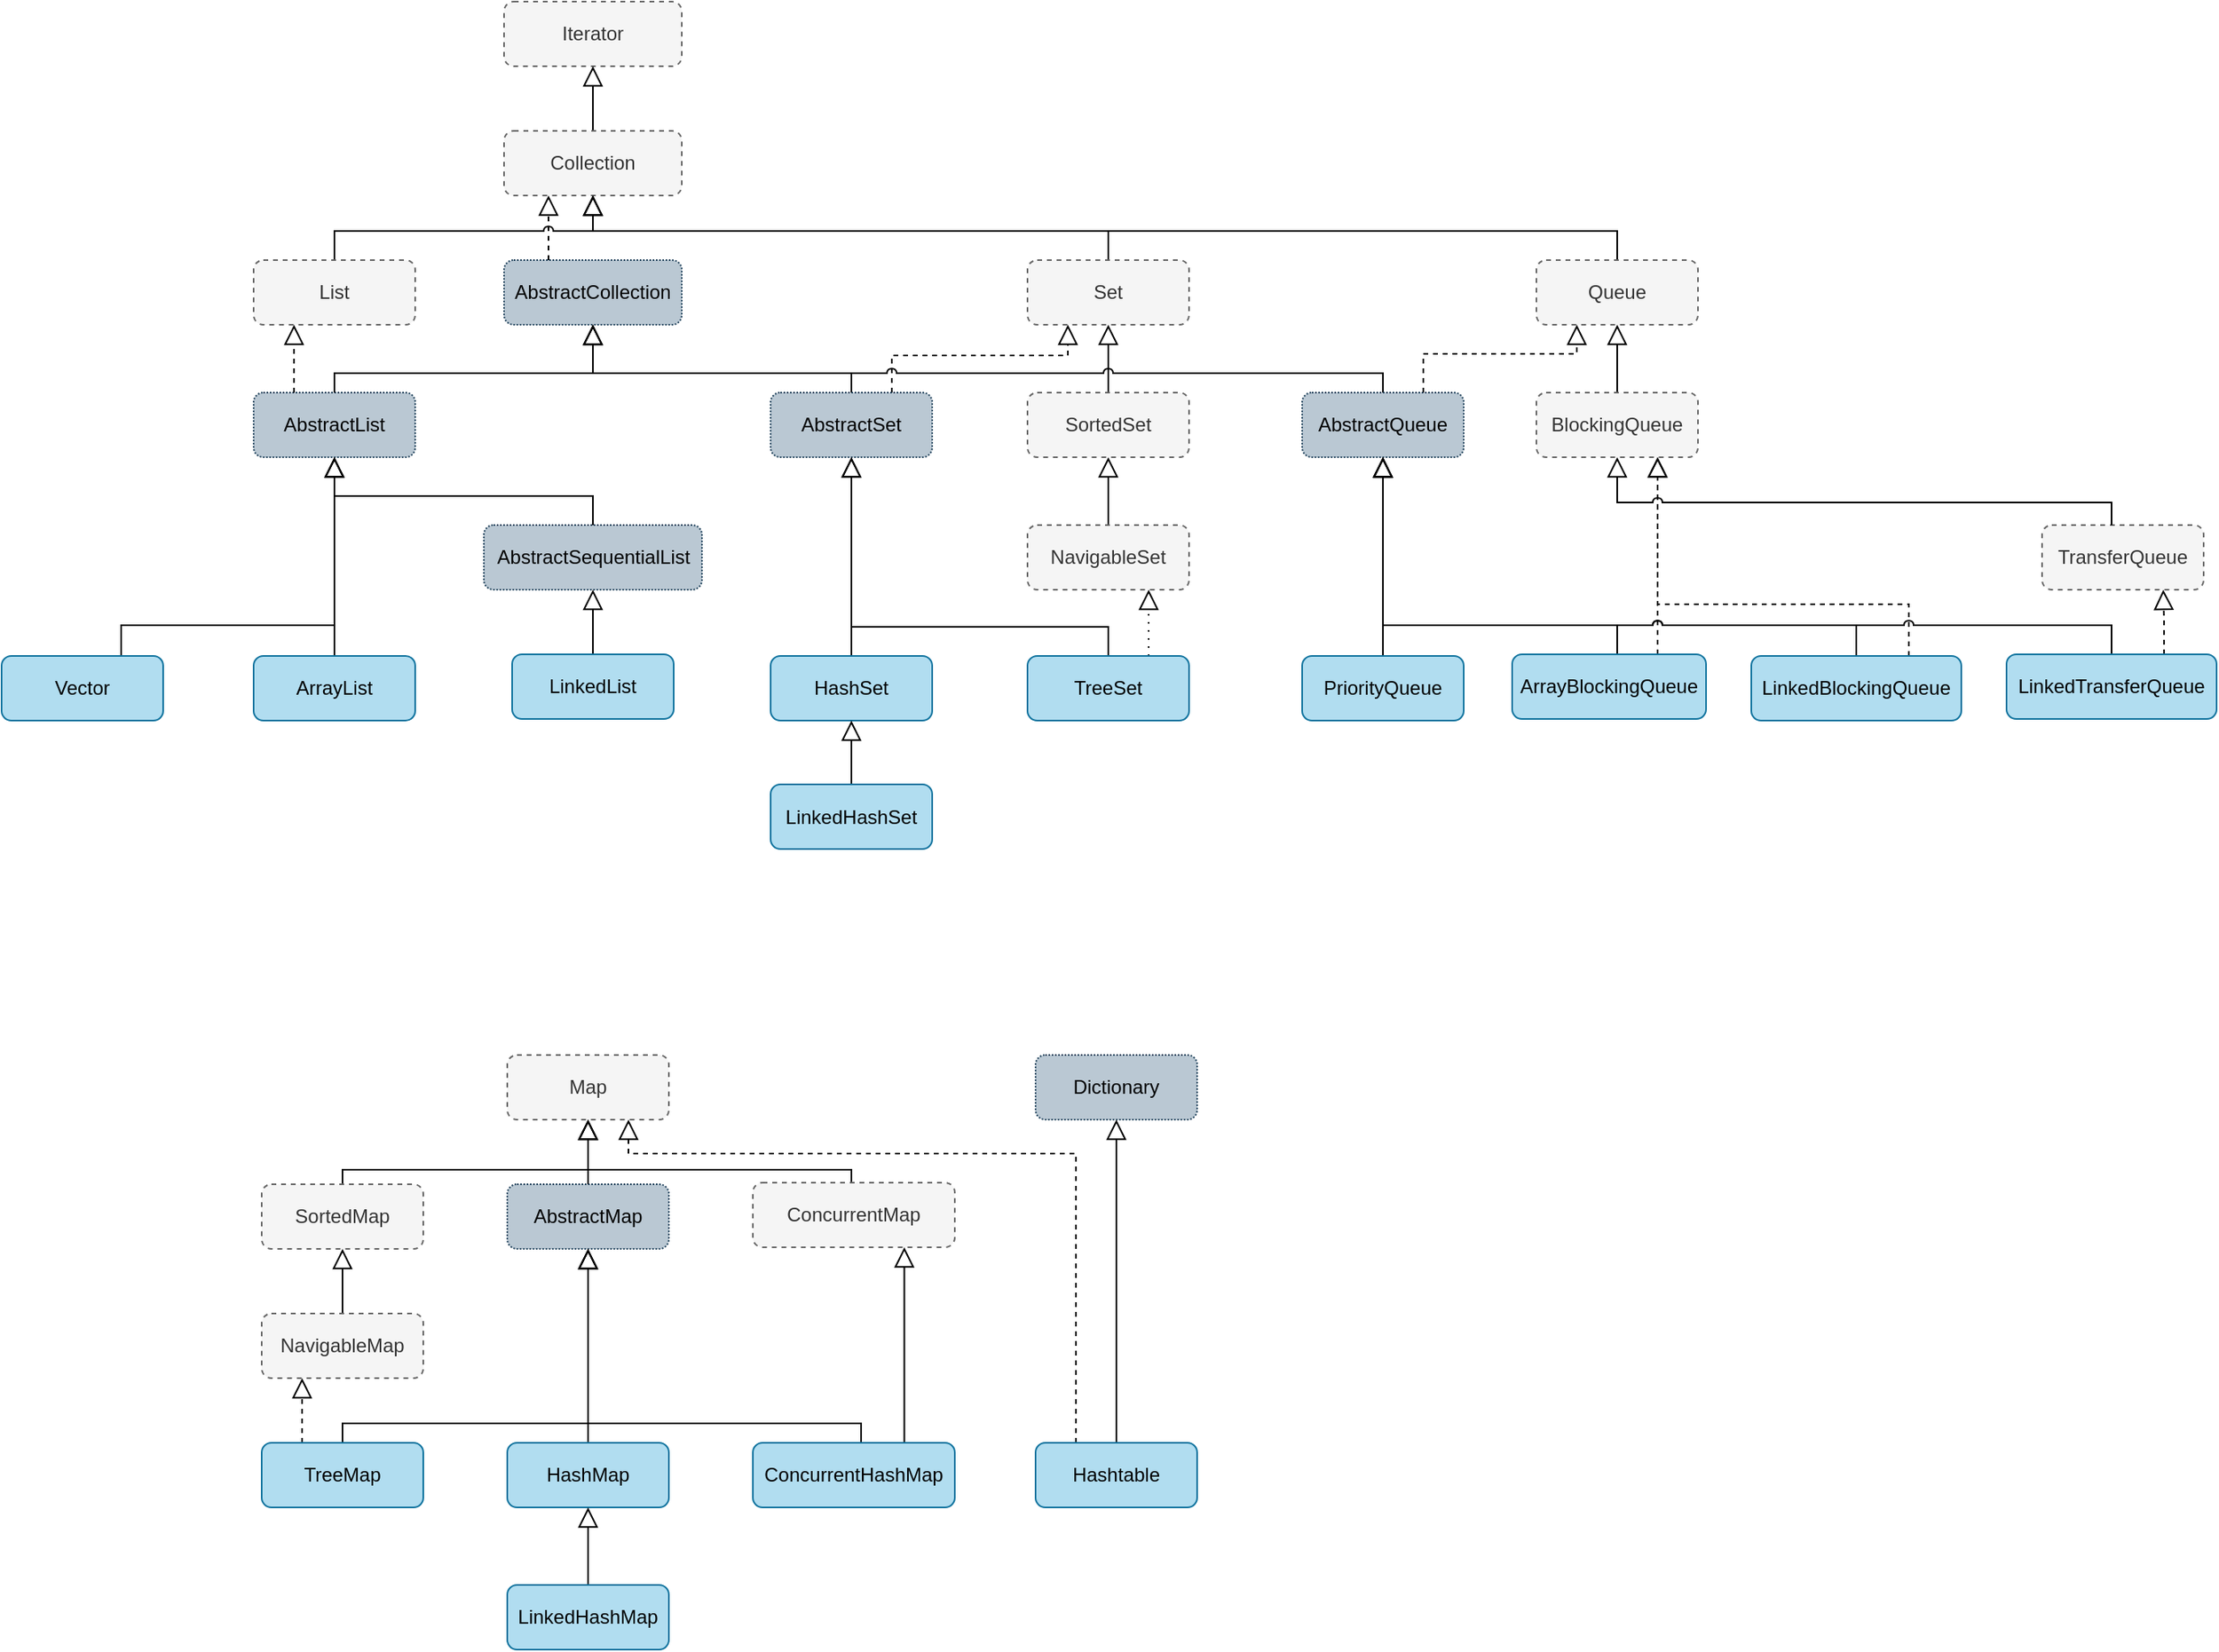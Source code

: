 <mxfile version="20.8.22" type="github">
  <diagram name="第 1 页" id="btOSOCXCpxRk6QB-mOOm">
    <mxGraphModel dx="1290" dy="686" grid="0" gridSize="10" guides="0" tooltips="1" connect="1" arrows="1" fold="1" page="1" pageScale="1" pageWidth="827" pageHeight="1169" math="0" shadow="0">
      <root>
        <mxCell id="0" />
        <mxCell id="1" parent="0" />
        <mxCell id="vpoYyikJadlHoc9wZ7eo-48" style="edgeStyle=orthogonalEdgeStyle;rounded=0;jumpStyle=arc;orthogonalLoop=1;jettySize=auto;html=1;exitX=0.75;exitY=0;exitDx=0;exitDy=0;entryX=0.75;entryY=1;entryDx=0;entryDy=0;endArrow=block;endFill=0;endSize=10;dashed=1;" parent="1" source="vpoYyikJadlHoc9wZ7eo-49" target="vpoYyikJadlHoc9wZ7eo-46" edge="1">
          <mxGeometry relative="1" as="geometry">
            <Array as="points">
              <mxPoint x="1195" y="453" />
              <mxPoint x="1039" y="453" />
            </Array>
          </mxGeometry>
        </mxCell>
        <mxCell id="vpoYyikJadlHoc9wZ7eo-1" style="edgeStyle=orthogonalEdgeStyle;rounded=0;orthogonalLoop=1;jettySize=auto;html=1;exitX=0.25;exitY=0;exitDx=0;exitDy=0;entryX=0.25;entryY=1;entryDx=0;entryDy=0;dashed=1;strokeWidth=1;startArrow=none;startFill=0;endArrow=block;endFill=0;startSize=10;endSize=10;" parent="1" source="vpoYyikJadlHoc9wZ7eo-14" target="vpoYyikJadlHoc9wZ7eo-5" edge="1">
          <mxGeometry relative="1" as="geometry" />
        </mxCell>
        <mxCell id="vpoYyikJadlHoc9wZ7eo-2" style="edgeStyle=orthogonalEdgeStyle;rounded=0;orthogonalLoop=1;jettySize=auto;html=1;exitX=0.75;exitY=0;exitDx=0;exitDy=0;endArrow=block;endFill=0;endSize=10;dashed=1;entryX=0.25;entryY=1;entryDx=0;entryDy=0;" parent="1" source="vpoYyikJadlHoc9wZ7eo-39" target="vpoYyikJadlHoc9wZ7eo-9" edge="1">
          <mxGeometry relative="1" as="geometry">
            <Array as="points">
              <mxPoint x="894" y="298" />
              <mxPoint x="989" y="298" />
            </Array>
          </mxGeometry>
        </mxCell>
        <mxCell id="vpoYyikJadlHoc9wZ7eo-3" value="Iterator" style="rounded=1;whiteSpace=wrap;html=1;dashed=1;fillColor=#f5f5f5;fontColor=#333333;strokeColor=#666666;" parent="1" vertex="1">
          <mxGeometry x="325" y="80" width="110" height="40" as="geometry" />
        </mxCell>
        <mxCell id="vpoYyikJadlHoc9wZ7eo-4" style="edgeStyle=orthogonalEdgeStyle;rounded=0;orthogonalLoop=1;jettySize=auto;html=1;exitX=0.5;exitY=0;exitDx=0;exitDy=0;entryX=0.5;entryY=1;entryDx=0;entryDy=0;strokeWidth=1;startArrow=none;startFill=0;endArrow=block;endFill=0;endSize=10;startSize=10;" parent="1" source="vpoYyikJadlHoc9wZ7eo-5" target="vpoYyikJadlHoc9wZ7eo-3" edge="1">
          <mxGeometry relative="1" as="geometry" />
        </mxCell>
        <mxCell id="vpoYyikJadlHoc9wZ7eo-5" value="Collection" style="rounded=1;whiteSpace=wrap;html=1;dashed=1;fillColor=#f5f5f5;fontColor=#333333;strokeColor=#666666;" parent="1" vertex="1">
          <mxGeometry x="325" y="160" width="110" height="40" as="geometry" />
        </mxCell>
        <mxCell id="vpoYyikJadlHoc9wZ7eo-6" style="edgeStyle=orthogonalEdgeStyle;rounded=0;orthogonalLoop=1;jettySize=auto;html=1;entryX=0.5;entryY=1;entryDx=0;entryDy=0;strokeWidth=1;startArrow=none;startFill=0;endArrow=block;endFill=0;startSize=10;endSize=10;jumpStyle=arc;" parent="1" source="vpoYyikJadlHoc9wZ7eo-7" target="vpoYyikJadlHoc9wZ7eo-5" edge="1">
          <mxGeometry relative="1" as="geometry">
            <Array as="points">
              <mxPoint x="220" y="222" />
              <mxPoint x="380" y="222" />
            </Array>
          </mxGeometry>
        </mxCell>
        <mxCell id="vpoYyikJadlHoc9wZ7eo-7" value="List" style="rounded=1;whiteSpace=wrap;html=1;dashed=1;fillColor=#f5f5f5;fontColor=#333333;strokeColor=#666666;" parent="1" vertex="1">
          <mxGeometry x="170" y="240" width="100" height="40" as="geometry" />
        </mxCell>
        <mxCell id="vpoYyikJadlHoc9wZ7eo-8" style="edgeStyle=orthogonalEdgeStyle;rounded=0;orthogonalLoop=1;jettySize=auto;html=1;entryX=0.5;entryY=1;entryDx=0;entryDy=0;strokeWidth=1;startArrow=none;startFill=0;endArrow=block;endFill=0;startSize=10;endSize=10;" parent="1" source="vpoYyikJadlHoc9wZ7eo-9" target="vpoYyikJadlHoc9wZ7eo-5" edge="1">
          <mxGeometry relative="1" as="geometry">
            <Array as="points">
              <mxPoint x="1014" y="222" />
              <mxPoint x="380" y="222" />
            </Array>
          </mxGeometry>
        </mxCell>
        <mxCell id="vpoYyikJadlHoc9wZ7eo-9" value="Queue" style="rounded=1;whiteSpace=wrap;html=1;dashed=1;fillColor=#f5f5f5;fontColor=#333333;strokeColor=#666666;" parent="1" vertex="1">
          <mxGeometry x="964" y="240" width="100" height="40" as="geometry" />
        </mxCell>
        <mxCell id="vpoYyikJadlHoc9wZ7eo-10" style="edgeStyle=orthogonalEdgeStyle;rounded=0;orthogonalLoop=1;jettySize=auto;html=1;entryX=0.5;entryY=1;entryDx=0;entryDy=0;strokeWidth=1;startArrow=none;startFill=0;endArrow=block;endFill=0;startSize=10;endSize=10;" parent="1" source="vpoYyikJadlHoc9wZ7eo-11" target="vpoYyikJadlHoc9wZ7eo-5" edge="1">
          <mxGeometry relative="1" as="geometry">
            <Array as="points">
              <mxPoint x="699" y="222" />
              <mxPoint x="380" y="222" />
            </Array>
          </mxGeometry>
        </mxCell>
        <mxCell id="vpoYyikJadlHoc9wZ7eo-11" value="Set" style="rounded=1;whiteSpace=wrap;html=1;dashed=1;fillColor=#f5f5f5;fontColor=#333333;strokeColor=#666666;" parent="1" vertex="1">
          <mxGeometry x="649" y="240" width="100" height="40" as="geometry" />
        </mxCell>
        <mxCell id="vpoYyikJadlHoc9wZ7eo-12" value="AbstractList" style="rounded=1;whiteSpace=wrap;html=1;dashed=1;dashPattern=1 1;fillColor=#bac8d3;strokeColor=#23445d;" parent="1" vertex="1">
          <mxGeometry x="170" y="322" width="100" height="40" as="geometry" />
        </mxCell>
        <mxCell id="vpoYyikJadlHoc9wZ7eo-13" value="" style="endArrow=block;dashed=1;endFill=0;endSize=10;html=1;rounded=0;entryX=0.25;entryY=1;entryDx=0;entryDy=0;exitX=0.25;exitY=0;exitDx=0;exitDy=0;" parent="1" source="vpoYyikJadlHoc9wZ7eo-12" target="vpoYyikJadlHoc9wZ7eo-7" edge="1">
          <mxGeometry width="160" relative="1" as="geometry">
            <mxPoint x="206" y="336" as="sourcePoint" />
            <mxPoint x="206" y="296" as="targetPoint" />
          </mxGeometry>
        </mxCell>
        <mxCell id="vpoYyikJadlHoc9wZ7eo-14" value="AbstractCollection" style="rounded=1;whiteSpace=wrap;html=1;dashed=1;dashPattern=1 1;fillColor=#bac8d3;strokeColor=#23445d;" parent="1" vertex="1">
          <mxGeometry x="325" y="240" width="110" height="40" as="geometry" />
        </mxCell>
        <mxCell id="vpoYyikJadlHoc9wZ7eo-15" value="" style="edgeStyle=elbowEdgeStyle;elbow=vertical;endArrow=block;html=1;curved=0;rounded=0;endSize=10;startSize=10;endFill=0;exitX=0.5;exitY=0;exitDx=0;exitDy=0;entryX=0.5;entryY=1;entryDx=0;entryDy=0;strokeWidth=1;" parent="1" source="vpoYyikJadlHoc9wZ7eo-12" target="vpoYyikJadlHoc9wZ7eo-14" edge="1">
          <mxGeometry width="50" height="50" relative="1" as="geometry">
            <mxPoint x="220" y="349" as="sourcePoint" />
            <mxPoint x="83" y="311" as="targetPoint" />
            <Array as="points">
              <mxPoint x="299" y="310" />
            </Array>
          </mxGeometry>
        </mxCell>
        <mxCell id="vpoYyikJadlHoc9wZ7eo-16" style="edgeStyle=orthogonalEdgeStyle;rounded=0;orthogonalLoop=1;jettySize=auto;html=1;entryX=0.25;entryY=1;entryDx=0;entryDy=0;strokeWidth=1;startArrow=none;startFill=0;endArrow=block;endFill=0;startSize=10;endSize=10;dashed=1;exitX=0.75;exitY=0;exitDx=0;exitDy=0;" parent="1" source="vpoYyikJadlHoc9wZ7eo-18" target="vpoYyikJadlHoc9wZ7eo-11" edge="1">
          <mxGeometry relative="1" as="geometry">
            <Array as="points">
              <mxPoint x="565" y="299" />
              <mxPoint x="674" y="299" />
            </Array>
          </mxGeometry>
        </mxCell>
        <mxCell id="vpoYyikJadlHoc9wZ7eo-17" style="edgeStyle=orthogonalEdgeStyle;rounded=0;orthogonalLoop=1;jettySize=auto;html=1;exitX=0.5;exitY=0;exitDx=0;exitDy=0;entryX=0.5;entryY=1;entryDx=0;entryDy=0;strokeWidth=1;startArrow=none;startFill=0;endArrow=block;endFill=0;startSize=10;endSize=10;" parent="1" source="vpoYyikJadlHoc9wZ7eo-18" target="vpoYyikJadlHoc9wZ7eo-14" edge="1">
          <mxGeometry relative="1" as="geometry">
            <Array as="points">
              <mxPoint x="540" y="310" />
              <mxPoint x="380" y="310" />
            </Array>
          </mxGeometry>
        </mxCell>
        <mxCell id="vpoYyikJadlHoc9wZ7eo-18" value="AbstractSet" style="rounded=1;whiteSpace=wrap;html=1;dashed=1;dashPattern=1 1;fillColor=#bac8d3;strokeColor=#23445d;" parent="1" vertex="1">
          <mxGeometry x="490" y="322" width="100" height="40" as="geometry" />
        </mxCell>
        <mxCell id="vpoYyikJadlHoc9wZ7eo-19" style="edgeStyle=orthogonalEdgeStyle;rounded=0;orthogonalLoop=1;jettySize=auto;html=1;strokeWidth=1;startArrow=none;startFill=0;endArrow=block;endFill=0;startSize=10;endSize=10;" parent="1" source="vpoYyikJadlHoc9wZ7eo-20" target="vpoYyikJadlHoc9wZ7eo-18" edge="1">
          <mxGeometry relative="1" as="geometry" />
        </mxCell>
        <mxCell id="vpoYyikJadlHoc9wZ7eo-20" value="HashSet" style="rounded=1;whiteSpace=wrap;html=1;fillColor=#b1ddf0;strokeColor=#10739e;" parent="1" vertex="1">
          <mxGeometry x="490" y="485" width="100" height="40" as="geometry" />
        </mxCell>
        <mxCell id="vpoYyikJadlHoc9wZ7eo-21" style="edgeStyle=orthogonalEdgeStyle;rounded=0;orthogonalLoop=1;jettySize=auto;html=1;entryX=0.5;entryY=1;entryDx=0;entryDy=0;strokeWidth=1;startArrow=none;startFill=0;endArrow=block;endFill=0;startSize=10;endSize=10;exitX=0.5;exitY=0;exitDx=0;exitDy=0;" parent="1" source="vpoYyikJadlHoc9wZ7eo-23" target="vpoYyikJadlHoc9wZ7eo-18" edge="1">
          <mxGeometry relative="1" as="geometry">
            <Array as="points">
              <mxPoint x="699" y="467" />
              <mxPoint x="540" y="467" />
            </Array>
          </mxGeometry>
        </mxCell>
        <mxCell id="vpoYyikJadlHoc9wZ7eo-22" style="edgeStyle=orthogonalEdgeStyle;rounded=0;orthogonalLoop=1;jettySize=auto;html=1;strokeWidth=1;startArrow=none;startFill=0;endArrow=block;endFill=0;startSize=10;endSize=10;dashed=1;dashPattern=1 4;entryX=0.75;entryY=1;entryDx=0;entryDy=0;exitX=0.75;exitY=0;exitDx=0;exitDy=0;" parent="1" source="vpoYyikJadlHoc9wZ7eo-23" target="vpoYyikJadlHoc9wZ7eo-27" edge="1">
          <mxGeometry relative="1" as="geometry" />
        </mxCell>
        <mxCell id="vpoYyikJadlHoc9wZ7eo-23" value="TreeSet" style="rounded=1;whiteSpace=wrap;html=1;fillColor=#b1ddf0;strokeColor=#10739e;" parent="1" vertex="1">
          <mxGeometry x="649" y="485" width="100" height="40" as="geometry" />
        </mxCell>
        <mxCell id="vpoYyikJadlHoc9wZ7eo-24" style="edgeStyle=orthogonalEdgeStyle;rounded=0;orthogonalLoop=1;jettySize=auto;html=1;entryX=0.5;entryY=1;entryDx=0;entryDy=0;strokeWidth=1;startArrow=none;startFill=0;endArrow=block;endFill=0;startSize=10;endSize=10;jumpStyle=arc;" parent="1" source="vpoYyikJadlHoc9wZ7eo-25" target="vpoYyikJadlHoc9wZ7eo-11" edge="1">
          <mxGeometry relative="1" as="geometry">
            <Array as="points">
              <mxPoint x="699" y="296" />
              <mxPoint x="699" y="296" />
            </Array>
          </mxGeometry>
        </mxCell>
        <mxCell id="vpoYyikJadlHoc9wZ7eo-25" value="SortedSet" style="rounded=1;whiteSpace=wrap;html=1;dashed=1;fillColor=#f5f5f5;fontColor=#333333;strokeColor=#666666;" parent="1" vertex="1">
          <mxGeometry x="649" y="322" width="100" height="40" as="geometry" />
        </mxCell>
        <mxCell id="vpoYyikJadlHoc9wZ7eo-26" style="edgeStyle=orthogonalEdgeStyle;rounded=0;orthogonalLoop=1;jettySize=auto;html=1;entryX=0.5;entryY=1;entryDx=0;entryDy=0;strokeWidth=1;startArrow=none;startFill=0;endArrow=block;endFill=0;startSize=10;endSize=10;" parent="1" source="vpoYyikJadlHoc9wZ7eo-27" target="vpoYyikJadlHoc9wZ7eo-25" edge="1">
          <mxGeometry relative="1" as="geometry" />
        </mxCell>
        <mxCell id="vpoYyikJadlHoc9wZ7eo-27" value="NavigableSet" style="rounded=1;whiteSpace=wrap;html=1;dashed=1;fillColor=#f5f5f5;fontColor=#333333;strokeColor=#666666;" parent="1" vertex="1">
          <mxGeometry x="649" y="404" width="100" height="40" as="geometry" />
        </mxCell>
        <mxCell id="vpoYyikJadlHoc9wZ7eo-28" style="edgeStyle=orthogonalEdgeStyle;rounded=0;orthogonalLoop=1;jettySize=auto;html=1;endArrow=block;endFill=0;endSize=10;exitX=0.5;exitY=0;exitDx=0;exitDy=0;" parent="1" source="vpoYyikJadlHoc9wZ7eo-29" target="vpoYyikJadlHoc9wZ7eo-12" edge="1">
          <mxGeometry relative="1" as="geometry">
            <Array as="points">
              <mxPoint x="380" y="386" />
              <mxPoint x="220" y="386" />
            </Array>
          </mxGeometry>
        </mxCell>
        <mxCell id="vpoYyikJadlHoc9wZ7eo-29" value="AbstractSequentialList" style="rounded=1;whiteSpace=wrap;html=1;dashed=1;dashPattern=1 1;fillColor=#bac8d3;strokeColor=#23445d;" parent="1" vertex="1">
          <mxGeometry x="312.5" y="404" width="135" height="40" as="geometry" />
        </mxCell>
        <mxCell id="vpoYyikJadlHoc9wZ7eo-30" style="edgeStyle=orthogonalEdgeStyle;rounded=0;orthogonalLoop=1;jettySize=auto;html=1;entryX=0.5;entryY=1;entryDx=0;entryDy=0;endArrow=block;endFill=0;endSize=10;" parent="1" source="vpoYyikJadlHoc9wZ7eo-31" target="vpoYyikJadlHoc9wZ7eo-12" edge="1">
          <mxGeometry relative="1" as="geometry" />
        </mxCell>
        <mxCell id="vpoYyikJadlHoc9wZ7eo-31" value="ArrayList" style="rounded=1;whiteSpace=wrap;html=1;fillColor=#b1ddf0;strokeColor=#10739e;" parent="1" vertex="1">
          <mxGeometry x="170" y="485" width="100" height="40" as="geometry" />
        </mxCell>
        <mxCell id="vpoYyikJadlHoc9wZ7eo-32" style="edgeStyle=orthogonalEdgeStyle;rounded=0;orthogonalLoop=1;jettySize=auto;html=1;endArrow=block;endFill=0;endSize=10;" parent="1" source="vpoYyikJadlHoc9wZ7eo-33" target="vpoYyikJadlHoc9wZ7eo-12" edge="1">
          <mxGeometry relative="1" as="geometry">
            <Array as="points">
              <mxPoint x="88" y="466" />
              <mxPoint x="220" y="466" />
            </Array>
          </mxGeometry>
        </mxCell>
        <mxCell id="vpoYyikJadlHoc9wZ7eo-33" value="Vector" style="rounded=1;whiteSpace=wrap;html=1;fillColor=#b1ddf0;strokeColor=#10739e;" parent="1" vertex="1">
          <mxGeometry x="14" y="485" width="100" height="40" as="geometry" />
        </mxCell>
        <mxCell id="vpoYyikJadlHoc9wZ7eo-34" style="edgeStyle=orthogonalEdgeStyle;rounded=0;orthogonalLoop=1;jettySize=auto;html=1;entryX=0.5;entryY=1;entryDx=0;entryDy=0;endArrow=block;endFill=0;endSize=10;" parent="1" source="vpoYyikJadlHoc9wZ7eo-35" target="vpoYyikJadlHoc9wZ7eo-29" edge="1">
          <mxGeometry relative="1" as="geometry" />
        </mxCell>
        <mxCell id="vpoYyikJadlHoc9wZ7eo-35" value="LinkedList" style="rounded=1;whiteSpace=wrap;html=1;fillColor=#b1ddf0;strokeColor=#10739e;" parent="1" vertex="1">
          <mxGeometry x="330" y="484" width="100" height="40" as="geometry" />
        </mxCell>
        <mxCell id="vpoYyikJadlHoc9wZ7eo-36" style="edgeStyle=orthogonalEdgeStyle;rounded=0;orthogonalLoop=1;jettySize=auto;html=1;endArrow=block;endFill=0;endSize=10;startSize=10;" parent="1" source="vpoYyikJadlHoc9wZ7eo-37" target="vpoYyikJadlHoc9wZ7eo-20" edge="1">
          <mxGeometry relative="1" as="geometry">
            <mxPoint x="550" y="575" as="targetPoint" />
          </mxGeometry>
        </mxCell>
        <mxCell id="vpoYyikJadlHoc9wZ7eo-37" value="LinkedHashSet" style="rounded=1;whiteSpace=wrap;html=1;fillColor=#b1ddf0;strokeColor=#10739e;" parent="1" vertex="1">
          <mxGeometry x="490" y="564.5" width="100" height="40" as="geometry" />
        </mxCell>
        <mxCell id="vpoYyikJadlHoc9wZ7eo-38" style="edgeStyle=orthogonalEdgeStyle;rounded=0;orthogonalLoop=1;jettySize=auto;html=1;endArrow=block;endFill=0;endSize=10;exitX=0.5;exitY=0;exitDx=0;exitDy=0;jumpStyle=arc;" parent="1" source="vpoYyikJadlHoc9wZ7eo-39" target="vpoYyikJadlHoc9wZ7eo-14" edge="1">
          <mxGeometry relative="1" as="geometry">
            <Array as="points">
              <mxPoint x="869" y="310" />
              <mxPoint x="380" y="310" />
            </Array>
          </mxGeometry>
        </mxCell>
        <mxCell id="vpoYyikJadlHoc9wZ7eo-39" value="AbstractQueue" style="rounded=1;whiteSpace=wrap;html=1;dashed=1;dashPattern=1 1;fillColor=#bac8d3;strokeColor=#23445d;" parent="1" vertex="1">
          <mxGeometry x="819" y="322" width="100" height="40" as="geometry" />
        </mxCell>
        <mxCell id="vpoYyikJadlHoc9wZ7eo-40" style="edgeStyle=orthogonalEdgeStyle;rounded=0;orthogonalLoop=1;jettySize=auto;html=1;endArrow=block;endFill=0;endSize=10;" parent="1" source="vpoYyikJadlHoc9wZ7eo-41" target="vpoYyikJadlHoc9wZ7eo-39" edge="1">
          <mxGeometry relative="1" as="geometry" />
        </mxCell>
        <mxCell id="vpoYyikJadlHoc9wZ7eo-41" value="PriorityQueue" style="rounded=1;whiteSpace=wrap;html=1;fillColor=#b1ddf0;strokeColor=#10739e;" parent="1" vertex="1">
          <mxGeometry x="819" y="485" width="100" height="40" as="geometry" />
        </mxCell>
        <mxCell id="vpoYyikJadlHoc9wZ7eo-42" style="edgeStyle=orthogonalEdgeStyle;rounded=0;orthogonalLoop=1;jettySize=auto;html=1;endArrow=block;endFill=0;endSize=10;exitX=0.5;exitY=0;exitDx=0;exitDy=0;" parent="1" source="vpoYyikJadlHoc9wZ7eo-44" target="vpoYyikJadlHoc9wZ7eo-39" edge="1">
          <mxGeometry relative="1" as="geometry">
            <Array as="points">
              <mxPoint x="1014" y="466" />
              <mxPoint x="869" y="466" />
            </Array>
          </mxGeometry>
        </mxCell>
        <mxCell id="vpoYyikJadlHoc9wZ7eo-43" style="edgeStyle=orthogonalEdgeStyle;rounded=0;jumpStyle=arc;orthogonalLoop=1;jettySize=auto;html=1;exitX=0.75;exitY=0;exitDx=0;exitDy=0;entryX=0.75;entryY=1;entryDx=0;entryDy=0;dashed=1;endArrow=block;endFill=0;endSize=10;" parent="1" source="vpoYyikJadlHoc9wZ7eo-44" target="vpoYyikJadlHoc9wZ7eo-46" edge="1">
          <mxGeometry relative="1" as="geometry" />
        </mxCell>
        <mxCell id="vpoYyikJadlHoc9wZ7eo-44" value="ArrayBlockingQueue" style="rounded=1;whiteSpace=wrap;html=1;fillColor=#b1ddf0;strokeColor=#10739e;" parent="1" vertex="1">
          <mxGeometry x="949" y="484" width="120" height="40" as="geometry" />
        </mxCell>
        <mxCell id="vpoYyikJadlHoc9wZ7eo-45" style="edgeStyle=orthogonalEdgeStyle;rounded=0;orthogonalLoop=1;jettySize=auto;html=1;entryX=0.5;entryY=1;entryDx=0;entryDy=0;endArrow=block;endFill=0;endSize=10;" parent="1" source="vpoYyikJadlHoc9wZ7eo-46" target="vpoYyikJadlHoc9wZ7eo-9" edge="1">
          <mxGeometry relative="1" as="geometry">
            <Array as="points">
              <mxPoint x="1014" y="297" />
              <mxPoint x="1014" y="297" />
            </Array>
          </mxGeometry>
        </mxCell>
        <mxCell id="vpoYyikJadlHoc9wZ7eo-46" value="BlockingQueue" style="rounded=1;whiteSpace=wrap;html=1;dashed=1;fillColor=#f5f5f5;fontColor=#333333;strokeColor=#666666;" parent="1" vertex="1">
          <mxGeometry x="964" y="322" width="100" height="40" as="geometry" />
        </mxCell>
        <mxCell id="vpoYyikJadlHoc9wZ7eo-47" style="edgeStyle=orthogonalEdgeStyle;rounded=0;jumpStyle=arc;orthogonalLoop=1;jettySize=auto;html=1;endArrow=block;endFill=0;endSize=10;" parent="1" source="vpoYyikJadlHoc9wZ7eo-49" target="vpoYyikJadlHoc9wZ7eo-39" edge="1">
          <mxGeometry relative="1" as="geometry">
            <Array as="points">
              <mxPoint x="1162" y="466" />
              <mxPoint x="869" y="466" />
            </Array>
          </mxGeometry>
        </mxCell>
        <mxCell id="vpoYyikJadlHoc9wZ7eo-49" value="LinkedBlockingQueue" style="rounded=1;whiteSpace=wrap;html=1;fillColor=#b1ddf0;strokeColor=#10739e;" parent="1" vertex="1">
          <mxGeometry x="1097" y="485" width="130" height="40" as="geometry" />
        </mxCell>
        <mxCell id="vpoYyikJadlHoc9wZ7eo-50" style="edgeStyle=orthogonalEdgeStyle;rounded=0;jumpStyle=arc;orthogonalLoop=1;jettySize=auto;html=1;endArrow=block;endFill=0;endSize=10;" parent="1" source="vpoYyikJadlHoc9wZ7eo-52" target="vpoYyikJadlHoc9wZ7eo-39" edge="1">
          <mxGeometry relative="1" as="geometry">
            <Array as="points">
              <mxPoint x="1320" y="466" />
              <mxPoint x="869" y="466" />
            </Array>
          </mxGeometry>
        </mxCell>
        <mxCell id="MjNJMOlfQ2a6HKv_HQmg-2" style="edgeStyle=orthogonalEdgeStyle;rounded=0;orthogonalLoop=1;jettySize=auto;html=1;exitX=0.75;exitY=0;exitDx=0;exitDy=0;entryX=0.75;entryY=1;entryDx=0;entryDy=0;endArrow=block;endFill=0;endSize=10;dashed=1;" edge="1" parent="1" source="vpoYyikJadlHoc9wZ7eo-52" target="vpoYyikJadlHoc9wZ7eo-54">
          <mxGeometry relative="1" as="geometry" />
        </mxCell>
        <mxCell id="vpoYyikJadlHoc9wZ7eo-52" value="LinkedTransferQueue" style="rounded=1;whiteSpace=wrap;html=1;fillColor=#b1ddf0;strokeColor=#10739e;" parent="1" vertex="1">
          <mxGeometry x="1255" y="484" width="130" height="40" as="geometry" />
        </mxCell>
        <mxCell id="vpoYyikJadlHoc9wZ7eo-54" value="TransferQueue" style="rounded=1;whiteSpace=wrap;html=1;dashed=1;fillColor=#f5f5f5;fontColor=#333333;strokeColor=#666666;" parent="1" vertex="1">
          <mxGeometry x="1277" y="404" width="100" height="40" as="geometry" />
        </mxCell>
        <mxCell id="vpoYyikJadlHoc9wZ7eo-55" value="Map" style="rounded=1;whiteSpace=wrap;html=1;dashed=1;fillColor=#f5f5f5;fontColor=#333333;strokeColor=#666666;" parent="1" vertex="1">
          <mxGeometry x="327" y="732" width="100" height="40" as="geometry" />
        </mxCell>
        <mxCell id="vpoYyikJadlHoc9wZ7eo-56" value="Dictionary" style="rounded=1;whiteSpace=wrap;html=1;dashed=1;dashPattern=1 1;fillColor=#bac8d3;strokeColor=#23445d;" parent="1" vertex="1">
          <mxGeometry x="654" y="732" width="100" height="40" as="geometry" />
        </mxCell>
        <mxCell id="vpoYyikJadlHoc9wZ7eo-57" style="edgeStyle=orthogonalEdgeStyle;rounded=0;jumpStyle=arc;orthogonalLoop=1;jettySize=auto;html=1;endArrow=block;endFill=0;endSize=10;" parent="1" source="vpoYyikJadlHoc9wZ7eo-59" target="vpoYyikJadlHoc9wZ7eo-56" edge="1">
          <mxGeometry relative="1" as="geometry" />
        </mxCell>
        <mxCell id="vpoYyikJadlHoc9wZ7eo-58" style="edgeStyle=orthogonalEdgeStyle;rounded=0;jumpStyle=arc;orthogonalLoop=1;jettySize=auto;html=1;exitX=0.25;exitY=0;exitDx=0;exitDy=0;entryX=0.75;entryY=1;entryDx=0;entryDy=0;dashed=1;endArrow=block;endFill=0;endSize=10;" parent="1" source="vpoYyikJadlHoc9wZ7eo-59" target="vpoYyikJadlHoc9wZ7eo-55" edge="1">
          <mxGeometry relative="1" as="geometry">
            <Array as="points">
              <mxPoint x="679" y="793" />
              <mxPoint x="402" y="793" />
            </Array>
          </mxGeometry>
        </mxCell>
        <mxCell id="vpoYyikJadlHoc9wZ7eo-59" value="Hashtable" style="rounded=1;whiteSpace=wrap;html=1;fillColor=#b1ddf0;strokeColor=#10739e;" parent="1" vertex="1">
          <mxGeometry x="654" y="972" width="100" height="40" as="geometry" />
        </mxCell>
        <mxCell id="vpoYyikJadlHoc9wZ7eo-62" style="edgeStyle=orthogonalEdgeStyle;rounded=0;orthogonalLoop=1;jettySize=auto;html=1;entryX=0.5;entryY=1;entryDx=0;entryDy=0;endArrow=block;endFill=0;endSize=10;" parent="1" source="vpoYyikJadlHoc9wZ7eo-60" target="vpoYyikJadlHoc9wZ7eo-55" edge="1">
          <mxGeometry relative="1" as="geometry" />
        </mxCell>
        <mxCell id="vpoYyikJadlHoc9wZ7eo-60" value="AbstractMap" style="rounded=1;whiteSpace=wrap;html=1;dashed=1;dashPattern=1 1;fillColor=#bac8d3;strokeColor=#23445d;" parent="1" vertex="1">
          <mxGeometry x="327" y="812" width="100" height="40" as="geometry" />
        </mxCell>
        <mxCell id="vpoYyikJadlHoc9wZ7eo-63" style="edgeStyle=orthogonalEdgeStyle;rounded=0;orthogonalLoop=1;jettySize=auto;html=1;endArrow=block;endFill=0;endSize=10;" parent="1" source="vpoYyikJadlHoc9wZ7eo-61" target="vpoYyikJadlHoc9wZ7eo-60" edge="1">
          <mxGeometry relative="1" as="geometry" />
        </mxCell>
        <mxCell id="vpoYyikJadlHoc9wZ7eo-61" value="HashMap" style="rounded=1;whiteSpace=wrap;html=1;fillColor=#b1ddf0;strokeColor=#10739e;" parent="1" vertex="1">
          <mxGeometry x="327" y="972" width="100" height="40" as="geometry" />
        </mxCell>
        <mxCell id="vpoYyikJadlHoc9wZ7eo-65" style="edgeStyle=orthogonalEdgeStyle;rounded=0;orthogonalLoop=1;jettySize=auto;html=1;endArrow=block;endFill=0;endSize=10;" parent="1" source="vpoYyikJadlHoc9wZ7eo-64" target="vpoYyikJadlHoc9wZ7eo-61" edge="1">
          <mxGeometry relative="1" as="geometry" />
        </mxCell>
        <mxCell id="vpoYyikJadlHoc9wZ7eo-64" value="LinkedHashMap" style="rounded=1;whiteSpace=wrap;html=1;fillColor=#b1ddf0;strokeColor=#10739e;" parent="1" vertex="1">
          <mxGeometry x="327" y="1060" width="100" height="40" as="geometry" />
        </mxCell>
        <mxCell id="vpoYyikJadlHoc9wZ7eo-67" style="edgeStyle=orthogonalEdgeStyle;rounded=0;orthogonalLoop=1;jettySize=auto;html=1;endArrow=block;endFill=0;endSize=10;" parent="1" source="vpoYyikJadlHoc9wZ7eo-66" target="vpoYyikJadlHoc9wZ7eo-60" edge="1">
          <mxGeometry relative="1" as="geometry">
            <Array as="points">
              <mxPoint x="225" y="960" />
              <mxPoint x="377" y="960" />
            </Array>
          </mxGeometry>
        </mxCell>
        <mxCell id="vpoYyikJadlHoc9wZ7eo-73" style="edgeStyle=orthogonalEdgeStyle;rounded=0;orthogonalLoop=1;jettySize=auto;html=1;exitX=0.25;exitY=0;exitDx=0;exitDy=0;entryX=0.25;entryY=1;entryDx=0;entryDy=0;endArrow=block;endFill=0;endSize=10;dashed=1;" parent="1" source="vpoYyikJadlHoc9wZ7eo-66" target="vpoYyikJadlHoc9wZ7eo-69" edge="1">
          <mxGeometry relative="1" as="geometry" />
        </mxCell>
        <mxCell id="vpoYyikJadlHoc9wZ7eo-66" value="TreeMap" style="rounded=1;whiteSpace=wrap;html=1;fillColor=#b1ddf0;strokeColor=#10739e;" parent="1" vertex="1">
          <mxGeometry x="175" y="972" width="100" height="40" as="geometry" />
        </mxCell>
        <mxCell id="vpoYyikJadlHoc9wZ7eo-72" style="edgeStyle=orthogonalEdgeStyle;rounded=0;orthogonalLoop=1;jettySize=auto;html=1;entryX=0.5;entryY=1;entryDx=0;entryDy=0;endArrow=block;endFill=0;endSize=10;" parent="1" source="vpoYyikJadlHoc9wZ7eo-69" target="vpoYyikJadlHoc9wZ7eo-70" edge="1">
          <mxGeometry relative="1" as="geometry" />
        </mxCell>
        <mxCell id="vpoYyikJadlHoc9wZ7eo-69" value="NavigableMap" style="rounded=1;whiteSpace=wrap;html=1;dashed=1;fillColor=#f5f5f5;fontColor=#333333;strokeColor=#666666;" parent="1" vertex="1">
          <mxGeometry x="175" y="892" width="100" height="40" as="geometry" />
        </mxCell>
        <mxCell id="vpoYyikJadlHoc9wZ7eo-71" style="edgeStyle=orthogonalEdgeStyle;rounded=0;orthogonalLoop=1;jettySize=auto;html=1;endArrow=block;endFill=0;endSize=10;" parent="1" source="vpoYyikJadlHoc9wZ7eo-70" target="vpoYyikJadlHoc9wZ7eo-55" edge="1">
          <mxGeometry relative="1" as="geometry">
            <Array as="points">
              <mxPoint x="225" y="803" />
              <mxPoint x="377" y="803" />
            </Array>
          </mxGeometry>
        </mxCell>
        <mxCell id="vpoYyikJadlHoc9wZ7eo-70" value="SortedMap" style="rounded=1;whiteSpace=wrap;html=1;dashed=1;fillColor=#f5f5f5;fontColor=#333333;strokeColor=#666666;" parent="1" vertex="1">
          <mxGeometry x="175" y="812" width="100" height="40" as="geometry" />
        </mxCell>
        <mxCell id="MjNJMOlfQ2a6HKv_HQmg-1" style="edgeStyle=orthogonalEdgeStyle;rounded=0;orthogonalLoop=1;jettySize=auto;html=1;entryX=0.5;entryY=1;entryDx=0;entryDy=0;endArrow=block;endFill=0;endSize=10;jumpStyle=arc;" edge="1" parent="1" source="vpoYyikJadlHoc9wZ7eo-54" target="vpoYyikJadlHoc9wZ7eo-46">
          <mxGeometry relative="1" as="geometry">
            <Array as="points">
              <mxPoint x="1320" y="390" />
              <mxPoint x="1014" y="390" />
            </Array>
          </mxGeometry>
        </mxCell>
        <mxCell id="MjNJMOlfQ2a6HKv_HQmg-4" style="edgeStyle=orthogonalEdgeStyle;rounded=0;jumpStyle=arc;orthogonalLoop=1;jettySize=auto;html=1;endArrow=block;endFill=0;endSize=10;" edge="1" parent="1" source="MjNJMOlfQ2a6HKv_HQmg-3" target="vpoYyikJadlHoc9wZ7eo-60">
          <mxGeometry relative="1" as="geometry">
            <Array as="points">
              <mxPoint x="546" y="960" />
              <mxPoint x="377" y="960" />
            </Array>
          </mxGeometry>
        </mxCell>
        <mxCell id="MjNJMOlfQ2a6HKv_HQmg-7" style="edgeStyle=orthogonalEdgeStyle;rounded=0;jumpStyle=arc;orthogonalLoop=1;jettySize=auto;html=1;exitX=0.75;exitY=0;exitDx=0;exitDy=0;entryX=0.75;entryY=1;entryDx=0;entryDy=0;endArrow=block;endFill=0;endSize=10;" edge="1" parent="1" source="MjNJMOlfQ2a6HKv_HQmg-3" target="MjNJMOlfQ2a6HKv_HQmg-5">
          <mxGeometry relative="1" as="geometry" />
        </mxCell>
        <mxCell id="MjNJMOlfQ2a6HKv_HQmg-3" value="ConcurrentHashMap" style="rounded=1;whiteSpace=wrap;html=1;fillColor=#b1ddf0;strokeColor=#10739e;" vertex="1" parent="1">
          <mxGeometry x="479" y="972" width="125" height="40" as="geometry" />
        </mxCell>
        <mxCell id="MjNJMOlfQ2a6HKv_HQmg-6" style="edgeStyle=orthogonalEdgeStyle;rounded=0;jumpStyle=arc;orthogonalLoop=1;jettySize=auto;html=1;endArrow=block;endFill=0;endSize=10;" edge="1" parent="1" source="MjNJMOlfQ2a6HKv_HQmg-5" target="vpoYyikJadlHoc9wZ7eo-55">
          <mxGeometry relative="1" as="geometry">
            <Array as="points">
              <mxPoint x="540" y="803" />
              <mxPoint x="377" y="803" />
            </Array>
          </mxGeometry>
        </mxCell>
        <mxCell id="MjNJMOlfQ2a6HKv_HQmg-5" value="ConcurrentMap" style="rounded=1;whiteSpace=wrap;html=1;dashed=1;fillColor=#f5f5f5;fontColor=#333333;strokeColor=#666666;" vertex="1" parent="1">
          <mxGeometry x="479" y="811" width="125" height="40" as="geometry" />
        </mxCell>
      </root>
    </mxGraphModel>
  </diagram>
</mxfile>
